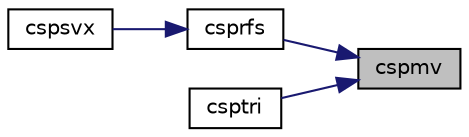 digraph "cspmv"
{
 // LATEX_PDF_SIZE
  edge [fontname="Helvetica",fontsize="10",labelfontname="Helvetica",labelfontsize="10"];
  node [fontname="Helvetica",fontsize="10",shape=record];
  rankdir="RL";
  Node1 [label="cspmv",height=0.2,width=0.4,color="black", fillcolor="grey75", style="filled", fontcolor="black",tooltip="CSPMV computes a matrix-vector product for complex vectors using a complex symmetric packed matrix"];
  Node1 -> Node2 [dir="back",color="midnightblue",fontsize="10",style="solid",fontname="Helvetica"];
  Node2 [label="csprfs",height=0.2,width=0.4,color="black", fillcolor="white", style="filled",URL="$csprfs_8f.html#a7d3d6c6fadecbc5844cd0685bed4f027",tooltip="CSPRFS"];
  Node2 -> Node3 [dir="back",color="midnightblue",fontsize="10",style="solid",fontname="Helvetica"];
  Node3 [label="cspsvx",height=0.2,width=0.4,color="black", fillcolor="white", style="filled",URL="$cspsvx_8f.html#a12bd3808d80a7cb18018727759ea4160",tooltip="CSPSVX computes the solution to system of linear equations A * X = B for OTHER matrices"];
  Node1 -> Node4 [dir="back",color="midnightblue",fontsize="10",style="solid",fontname="Helvetica"];
  Node4 [label="csptri",height=0.2,width=0.4,color="black", fillcolor="white", style="filled",URL="$csptri_8f.html#a89049d302322536375b822b97166072a",tooltip="CSPTRI"];
}
